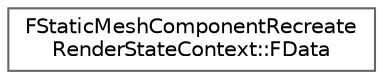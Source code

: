 digraph "Graphical Class Hierarchy"
{
 // INTERACTIVE_SVG=YES
 // LATEX_PDF_SIZE
  bgcolor="transparent";
  edge [fontname=Helvetica,fontsize=10,labelfontname=Helvetica,labelfontsize=10];
  node [fontname=Helvetica,fontsize=10,shape=box,height=0.2,width=0.4];
  rankdir="LR";
  Node0 [id="Node000000",label="FStaticMeshComponentRecreate\lRenderStateContext::FData",height=0.2,width=0.4,color="grey40", fillcolor="white", style="filled",URL="$d7/dac/structFStaticMeshComponentRecreateRenderStateContext_1_1FData.html",tooltip=" "];
}
